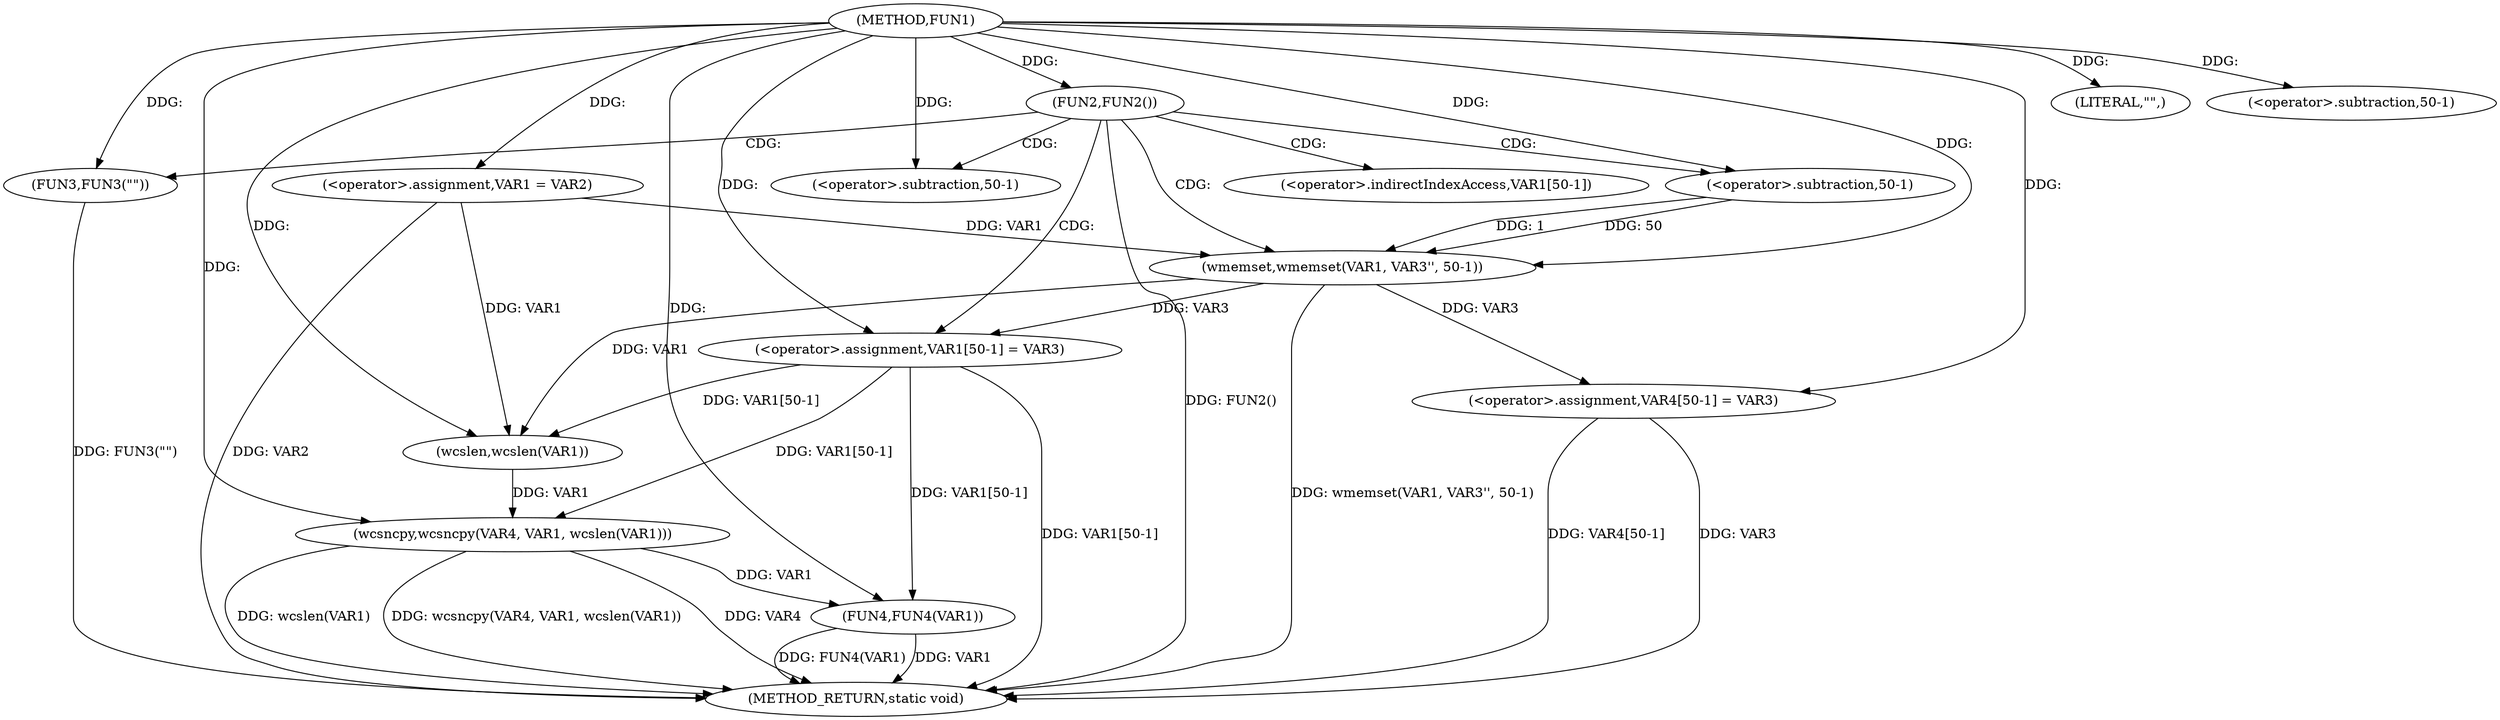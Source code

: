 digraph FUN1 {  
"1000100" [label = "(METHOD,FUN1)" ]
"1000143" [label = "(METHOD_RETURN,static void)" ]
"1000104" [label = "(<operator>.assignment,VAR1 = VAR2)" ]
"1000108" [label = "(FUN2,FUN2())" ]
"1000110" [label = "(FUN3,FUN3(\"\"))" ]
"1000114" [label = "(wmemset,wmemset(VAR1, VAR3'', 50-1))" ]
"1000117" [label = "(<operator>.subtraction,50-1)" ]
"1000120" [label = "(<operator>.assignment,VAR1[50-1] = VAR3)" ]
"1000123" [label = "(<operator>.subtraction,50-1)" ]
"1000128" [label = "(LITERAL,\"\",)" ]
"1000129" [label = "(wcsncpy,wcsncpy(VAR4, VAR1, wcslen(VAR1)))" ]
"1000132" [label = "(wcslen,wcslen(VAR1))" ]
"1000134" [label = "(<operator>.assignment,VAR4[50-1] = VAR3)" ]
"1000137" [label = "(<operator>.subtraction,50-1)" ]
"1000141" [label = "(FUN4,FUN4(VAR1))" ]
"1000121" [label = "(<operator>.indirectIndexAccess,VAR1[50-1])" ]
  "1000129" -> "1000143"  [ label = "DDG: VAR4"] 
  "1000141" -> "1000143"  [ label = "DDG: VAR1"] 
  "1000108" -> "1000143"  [ label = "DDG: FUN2()"] 
  "1000114" -> "1000143"  [ label = "DDG: wmemset(VAR1, VAR3'', 50-1)"] 
  "1000134" -> "1000143"  [ label = "DDG: VAR3"] 
  "1000120" -> "1000143"  [ label = "DDG: VAR1[50-1]"] 
  "1000129" -> "1000143"  [ label = "DDG: wcslen(VAR1)"] 
  "1000141" -> "1000143"  [ label = "DDG: FUN4(VAR1)"] 
  "1000129" -> "1000143"  [ label = "DDG: wcsncpy(VAR4, VAR1, wcslen(VAR1))"] 
  "1000134" -> "1000143"  [ label = "DDG: VAR4[50-1]"] 
  "1000110" -> "1000143"  [ label = "DDG: FUN3(\"\")"] 
  "1000104" -> "1000143"  [ label = "DDG: VAR2"] 
  "1000100" -> "1000104"  [ label = "DDG: "] 
  "1000100" -> "1000108"  [ label = "DDG: "] 
  "1000100" -> "1000110"  [ label = "DDG: "] 
  "1000104" -> "1000114"  [ label = "DDG: VAR1"] 
  "1000100" -> "1000114"  [ label = "DDG: "] 
  "1000117" -> "1000114"  [ label = "DDG: 50"] 
  "1000117" -> "1000114"  [ label = "DDG: 1"] 
  "1000100" -> "1000117"  [ label = "DDG: "] 
  "1000114" -> "1000120"  [ label = "DDG: VAR3"] 
  "1000100" -> "1000120"  [ label = "DDG: "] 
  "1000100" -> "1000123"  [ label = "DDG: "] 
  "1000100" -> "1000128"  [ label = "DDG: "] 
  "1000100" -> "1000129"  [ label = "DDG: "] 
  "1000120" -> "1000129"  [ label = "DDG: VAR1[50-1]"] 
  "1000132" -> "1000129"  [ label = "DDG: VAR1"] 
  "1000104" -> "1000132"  [ label = "DDG: VAR1"] 
  "1000114" -> "1000132"  [ label = "DDG: VAR1"] 
  "1000120" -> "1000132"  [ label = "DDG: VAR1[50-1]"] 
  "1000100" -> "1000132"  [ label = "DDG: "] 
  "1000100" -> "1000134"  [ label = "DDG: "] 
  "1000114" -> "1000134"  [ label = "DDG: VAR3"] 
  "1000100" -> "1000137"  [ label = "DDG: "] 
  "1000120" -> "1000141"  [ label = "DDG: VAR1[50-1]"] 
  "1000129" -> "1000141"  [ label = "DDG: VAR1"] 
  "1000100" -> "1000141"  [ label = "DDG: "] 
  "1000108" -> "1000110"  [ label = "CDG: "] 
  "1000108" -> "1000121"  [ label = "CDG: "] 
  "1000108" -> "1000123"  [ label = "CDG: "] 
  "1000108" -> "1000114"  [ label = "CDG: "] 
  "1000108" -> "1000120"  [ label = "CDG: "] 
  "1000108" -> "1000117"  [ label = "CDG: "] 
}
